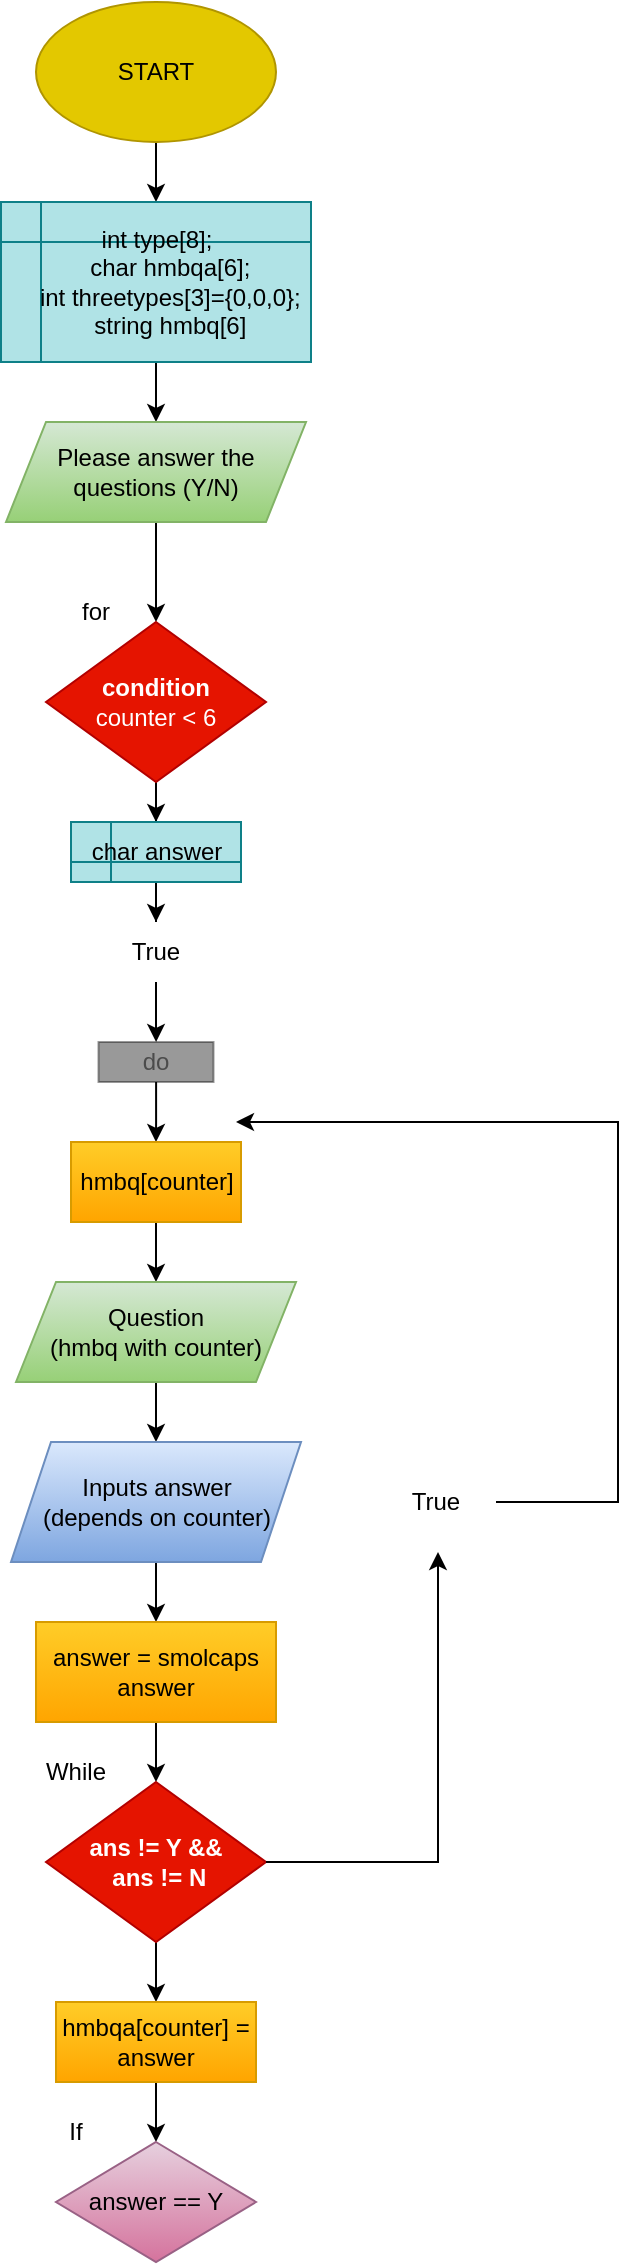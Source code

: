 <mxfile version="26.2.13">
  <diagram id="C5RBs43oDa-KdzZeNtuy" name="Page-1">
    <mxGraphModel dx="798" dy="631" grid="1" gridSize="10" guides="1" tooltips="1" connect="1" arrows="1" fold="1" page="1" pageScale="1" pageWidth="1100" pageHeight="850" math="0" shadow="0">
      <root>
        <mxCell id="WIyWlLk6GJQsqaUBKTNV-0" />
        <mxCell id="WIyWlLk6GJQsqaUBKTNV-1" parent="WIyWlLk6GJQsqaUBKTNV-0" />
        <mxCell id="UkDBAxyQickxF4oHBvT--14" value="" style="edgeStyle=orthogonalEdgeStyle;rounded=0;orthogonalLoop=1;jettySize=auto;html=1;" edge="1" parent="WIyWlLk6GJQsqaUBKTNV-1" source="UkDBAxyQickxF4oHBvT--11" target="UkDBAxyQickxF4oHBvT--12">
          <mxGeometry relative="1" as="geometry" />
        </mxCell>
        <mxCell id="UkDBAxyQickxF4oHBvT--11" value="START" style="ellipse;whiteSpace=wrap;html=1;fillColor=light-dark(#E3C800,#DAA900);strokeColor=#B09500;fontColor=light-dark(#000000,#000000);" vertex="1" parent="WIyWlLk6GJQsqaUBKTNV-1">
          <mxGeometry x="370" y="100" width="120" height="70" as="geometry" />
        </mxCell>
        <mxCell id="UkDBAxyQickxF4oHBvT--17" value="" style="edgeStyle=orthogonalEdgeStyle;rounded=0;orthogonalLoop=1;jettySize=auto;html=1;" edge="1" parent="WIyWlLk6GJQsqaUBKTNV-1" source="UkDBAxyQickxF4oHBvT--12" target="UkDBAxyQickxF4oHBvT--16">
          <mxGeometry relative="1" as="geometry" />
        </mxCell>
        <mxCell id="UkDBAxyQickxF4oHBvT--12" value="int type[8];&#xa;&amp;nbsp; &amp;nbsp; char hmbqa[6];&#xa;&amp;nbsp; &amp;nbsp; int threetypes[3]={0,0,0};&#xa;&amp;nbsp; &amp;nbsp; string hmbq[6]" style="shape=internalStorage;whiteSpace=wrap;html=1;backgroundOutline=1;fillColor=#b0e3e6;strokeColor=#0e8088;align=center;" vertex="1" parent="WIyWlLk6GJQsqaUBKTNV-1">
          <mxGeometry x="352.5" y="200" width="155" height="80" as="geometry" />
        </mxCell>
        <mxCell id="UkDBAxyQickxF4oHBvT--19" value="" style="edgeStyle=orthogonalEdgeStyle;rounded=0;orthogonalLoop=1;jettySize=auto;html=1;" edge="1" parent="WIyWlLk6GJQsqaUBKTNV-1" source="UkDBAxyQickxF4oHBvT--16" target="UkDBAxyQickxF4oHBvT--18">
          <mxGeometry relative="1" as="geometry" />
        </mxCell>
        <mxCell id="UkDBAxyQickxF4oHBvT--16" value="Please answer the questions (Y/N)" style="shape=parallelogram;perimeter=parallelogramPerimeter;whiteSpace=wrap;html=1;fixedSize=1;fillColor=#d5e8d4;strokeColor=#82b366;gradientColor=#97d077;" vertex="1" parent="WIyWlLk6GJQsqaUBKTNV-1">
          <mxGeometry x="355" y="310" width="150" height="50" as="geometry" />
        </mxCell>
        <mxCell id="UkDBAxyQickxF4oHBvT--46" style="edgeStyle=orthogonalEdgeStyle;rounded=0;orthogonalLoop=1;jettySize=auto;html=1;" edge="1" parent="WIyWlLk6GJQsqaUBKTNV-1" source="UkDBAxyQickxF4oHBvT--18" target="UkDBAxyQickxF4oHBvT--45">
          <mxGeometry relative="1" as="geometry" />
        </mxCell>
        <mxCell id="UkDBAxyQickxF4oHBvT--18" value="&lt;b&gt;condition&lt;/b&gt;&lt;div&gt;counter &amp;lt; 6&lt;/div&gt;" style="rhombus;whiteSpace=wrap;html=1;fillColor=light-dark(#E51400,#DA4035);strokeColor=#B20000;fontColor=#ffffff;" vertex="1" parent="WIyWlLk6GJQsqaUBKTNV-1">
          <mxGeometry x="375" y="410" width="110" height="80" as="geometry" />
        </mxCell>
        <mxCell id="UkDBAxyQickxF4oHBvT--34" value="for" style="text;html=1;align=center;verticalAlign=middle;whiteSpace=wrap;rounded=0;" vertex="1" parent="WIyWlLk6GJQsqaUBKTNV-1">
          <mxGeometry x="370" y="390" width="60" height="30" as="geometry" />
        </mxCell>
        <mxCell id="UkDBAxyQickxF4oHBvT--47" style="edgeStyle=orthogonalEdgeStyle;rounded=0;orthogonalLoop=1;jettySize=auto;html=1;" edge="1" parent="WIyWlLk6GJQsqaUBKTNV-1" source="UkDBAxyQickxF4oHBvT--45" target="UkDBAxyQickxF4oHBvT--22">
          <mxGeometry relative="1" as="geometry" />
        </mxCell>
        <mxCell id="UkDBAxyQickxF4oHBvT--45" value="char answer" style="shape=internalStorage;whiteSpace=wrap;html=1;backgroundOutline=1;fillColor=#b0e3e6;strokeColor=#0e8088;align=center;" vertex="1" parent="WIyWlLk6GJQsqaUBKTNV-1">
          <mxGeometry x="387.5" y="510" width="85" height="30" as="geometry" />
        </mxCell>
        <mxCell id="UkDBAxyQickxF4oHBvT--28" style="edgeStyle=orthogonalEdgeStyle;rounded=0;orthogonalLoop=1;jettySize=auto;html=1;exitX=0.5;exitY=1;exitDx=0;exitDy=0;" edge="1" parent="WIyWlLk6GJQsqaUBKTNV-1" source="UkDBAxyQickxF4oHBvT--22" target="UkDBAxyQickxF4oHBvT--27">
          <mxGeometry relative="1" as="geometry" />
        </mxCell>
        <mxCell id="UkDBAxyQickxF4oHBvT--22" value="True" style="text;html=1;align=center;verticalAlign=middle;whiteSpace=wrap;rounded=0;" vertex="1" parent="WIyWlLk6GJQsqaUBKTNV-1">
          <mxGeometry x="400" y="560" width="60" height="30" as="geometry" />
        </mxCell>
        <mxCell id="UkDBAxyQickxF4oHBvT--31" style="edgeStyle=orthogonalEdgeStyle;rounded=0;orthogonalLoop=1;jettySize=auto;html=1;entryX=0.5;entryY=0;entryDx=0;entryDy=0;" edge="1" parent="WIyWlLk6GJQsqaUBKTNV-1" source="UkDBAxyQickxF4oHBvT--27" target="UkDBAxyQickxF4oHBvT--30">
          <mxGeometry relative="1" as="geometry" />
        </mxCell>
        <mxCell id="UkDBAxyQickxF4oHBvT--27" value="do" style="rounded=0;whiteSpace=wrap;html=1;fillColor=light-dark(#000000,#6EBBFF);shadow=0;glass=0;opacity=40;textOpacity=50;" vertex="1" parent="WIyWlLk6GJQsqaUBKTNV-1">
          <mxGeometry x="401.25" y="620" width="57.5" height="20" as="geometry" />
        </mxCell>
        <mxCell id="UkDBAxyQickxF4oHBvT--33" value="" style="edgeStyle=orthogonalEdgeStyle;rounded=0;orthogonalLoop=1;jettySize=auto;html=1;" edge="1" parent="WIyWlLk6GJQsqaUBKTNV-1" source="UkDBAxyQickxF4oHBvT--30" target="UkDBAxyQickxF4oHBvT--32">
          <mxGeometry relative="1" as="geometry" />
        </mxCell>
        <mxCell id="UkDBAxyQickxF4oHBvT--30" value="hmbq[counter]" style="rounded=0;whiteSpace=wrap;html=1;fillColor=#ffcd28;gradientColor=#ffa500;strokeColor=#d79b00;" vertex="1" parent="WIyWlLk6GJQsqaUBKTNV-1">
          <mxGeometry x="387.5" y="670" width="85" height="40" as="geometry" />
        </mxCell>
        <mxCell id="UkDBAxyQickxF4oHBvT--36" value="" style="edgeStyle=orthogonalEdgeStyle;rounded=0;orthogonalLoop=1;jettySize=auto;html=1;" edge="1" parent="WIyWlLk6GJQsqaUBKTNV-1" source="UkDBAxyQickxF4oHBvT--32" target="UkDBAxyQickxF4oHBvT--35">
          <mxGeometry relative="1" as="geometry" />
        </mxCell>
        <mxCell id="UkDBAxyQickxF4oHBvT--32" value="Question&lt;div&gt;(hmbq with counter)&lt;/div&gt;" style="shape=parallelogram;perimeter=parallelogramPerimeter;whiteSpace=wrap;html=1;fixedSize=1;fillColor=#d5e8d4;strokeColor=#82b366;rounded=0;gradientColor=#97d077;" vertex="1" parent="WIyWlLk6GJQsqaUBKTNV-1">
          <mxGeometry x="360" y="740" width="140" height="50" as="geometry" />
        </mxCell>
        <mxCell id="UkDBAxyQickxF4oHBvT--49" value="" style="edgeStyle=orthogonalEdgeStyle;rounded=0;orthogonalLoop=1;jettySize=auto;html=1;" edge="1" parent="WIyWlLk6GJQsqaUBKTNV-1" source="UkDBAxyQickxF4oHBvT--35" target="UkDBAxyQickxF4oHBvT--48">
          <mxGeometry relative="1" as="geometry" />
        </mxCell>
        <mxCell id="UkDBAxyQickxF4oHBvT--35" value="Inputs answer&lt;div&gt;(depends on counter)&lt;/div&gt;" style="shape=parallelogram;perimeter=parallelogramPerimeter;whiteSpace=wrap;html=1;fixedSize=1;fillColor=#dae8fc;strokeColor=#6c8ebf;rounded=0;gradientColor=#7ea6e0;" vertex="1" parent="WIyWlLk6GJQsqaUBKTNV-1">
          <mxGeometry x="357.5" y="820" width="145" height="60" as="geometry" />
        </mxCell>
        <mxCell id="UkDBAxyQickxF4oHBvT--51" style="edgeStyle=orthogonalEdgeStyle;rounded=0;orthogonalLoop=1;jettySize=auto;html=1;entryX=0.5;entryY=0;entryDx=0;entryDy=0;" edge="1" parent="WIyWlLk6GJQsqaUBKTNV-1" source="UkDBAxyQickxF4oHBvT--48" target="UkDBAxyQickxF4oHBvT--50">
          <mxGeometry relative="1" as="geometry" />
        </mxCell>
        <mxCell id="UkDBAxyQickxF4oHBvT--48" value="answer = smolcaps answer" style="whiteSpace=wrap;html=1;fillColor=#ffcd28;strokeColor=#d79b00;rounded=0;gradientColor=#ffa500;" vertex="1" parent="WIyWlLk6GJQsqaUBKTNV-1">
          <mxGeometry x="370" y="910" width="120" height="50" as="geometry" />
        </mxCell>
        <mxCell id="UkDBAxyQickxF4oHBvT--63" value="" style="edgeStyle=orthogonalEdgeStyle;rounded=0;orthogonalLoop=1;jettySize=auto;html=1;" edge="1" parent="WIyWlLk6GJQsqaUBKTNV-1" source="UkDBAxyQickxF4oHBvT--50" target="UkDBAxyQickxF4oHBvT--62">
          <mxGeometry relative="1" as="geometry" />
        </mxCell>
        <mxCell id="UkDBAxyQickxF4oHBvT--50" value="&lt;b&gt;ans != Y &amp;amp;&amp;amp;&lt;/b&gt;&lt;div&gt;&lt;b&gt;&amp;nbsp;ans != N&lt;/b&gt;&lt;/div&gt;" style="rhombus;whiteSpace=wrap;html=1;fillColor=light-dark(#E51400,#F64D42);strokeColor=#B20000;fontColor=#ffffff;" vertex="1" parent="WIyWlLk6GJQsqaUBKTNV-1">
          <mxGeometry x="375" y="990" width="110" height="80" as="geometry" />
        </mxCell>
        <mxCell id="UkDBAxyQickxF4oHBvT--52" value="While" style="text;html=1;align=center;verticalAlign=middle;whiteSpace=wrap;rounded=0;" vertex="1" parent="WIyWlLk6GJQsqaUBKTNV-1">
          <mxGeometry x="360" y="970" width="60" height="30" as="geometry" />
        </mxCell>
        <mxCell id="UkDBAxyQickxF4oHBvT--55" value="" style="edgeStyle=orthogonalEdgeStyle;rounded=0;orthogonalLoop=1;jettySize=auto;html=1;" edge="1" parent="WIyWlLk6GJQsqaUBKTNV-1" source="UkDBAxyQickxF4oHBvT--50" target="UkDBAxyQickxF4oHBvT--54">
          <mxGeometry relative="1" as="geometry">
            <mxPoint x="460" y="650" as="targetPoint" />
            <mxPoint x="485" y="1030" as="sourcePoint" />
            <Array as="points">
              <mxPoint x="571" y="1030" />
            </Array>
          </mxGeometry>
        </mxCell>
        <mxCell id="UkDBAxyQickxF4oHBvT--57" style="edgeStyle=orthogonalEdgeStyle;rounded=0;orthogonalLoop=1;jettySize=auto;html=1;" edge="1" parent="WIyWlLk6GJQsqaUBKTNV-1" source="UkDBAxyQickxF4oHBvT--54">
          <mxGeometry relative="1" as="geometry">
            <mxPoint x="470" y="660" as="targetPoint" />
            <Array as="points">
              <mxPoint x="661" y="850" />
            </Array>
          </mxGeometry>
        </mxCell>
        <mxCell id="UkDBAxyQickxF4oHBvT--54" value="True" style="text;html=1;align=center;verticalAlign=middle;whiteSpace=wrap;rounded=0;" vertex="1" parent="WIyWlLk6GJQsqaUBKTNV-1">
          <mxGeometry x="540" y="825" width="60" height="50" as="geometry" />
        </mxCell>
        <mxCell id="UkDBAxyQickxF4oHBvT--65" value="" style="edgeStyle=orthogonalEdgeStyle;rounded=0;orthogonalLoop=1;jettySize=auto;html=1;" edge="1" parent="WIyWlLk6GJQsqaUBKTNV-1" source="UkDBAxyQickxF4oHBvT--62" target="UkDBAxyQickxF4oHBvT--64">
          <mxGeometry relative="1" as="geometry" />
        </mxCell>
        <mxCell id="UkDBAxyQickxF4oHBvT--62" value="hmbqa[counter] = answer" style="whiteSpace=wrap;html=1;fillColor=#ffcd28;strokeColor=#d79b00;gradientColor=#ffa500;" vertex="1" parent="WIyWlLk6GJQsqaUBKTNV-1">
          <mxGeometry x="380" y="1100" width="100" height="40" as="geometry" />
        </mxCell>
        <mxCell id="UkDBAxyQickxF4oHBvT--64" value="answer == Y" style="rhombus;whiteSpace=wrap;html=1;fillColor=#e6d0de;strokeColor=#996185;gradientColor=#d5739d;" vertex="1" parent="WIyWlLk6GJQsqaUBKTNV-1">
          <mxGeometry x="380" y="1170" width="100" height="60" as="geometry" />
        </mxCell>
        <mxCell id="UkDBAxyQickxF4oHBvT--66" value="If" style="text;html=1;align=center;verticalAlign=middle;whiteSpace=wrap;rounded=0;" vertex="1" parent="WIyWlLk6GJQsqaUBKTNV-1">
          <mxGeometry x="360" y="1150" width="60" height="30" as="geometry" />
        </mxCell>
      </root>
    </mxGraphModel>
  </diagram>
</mxfile>
